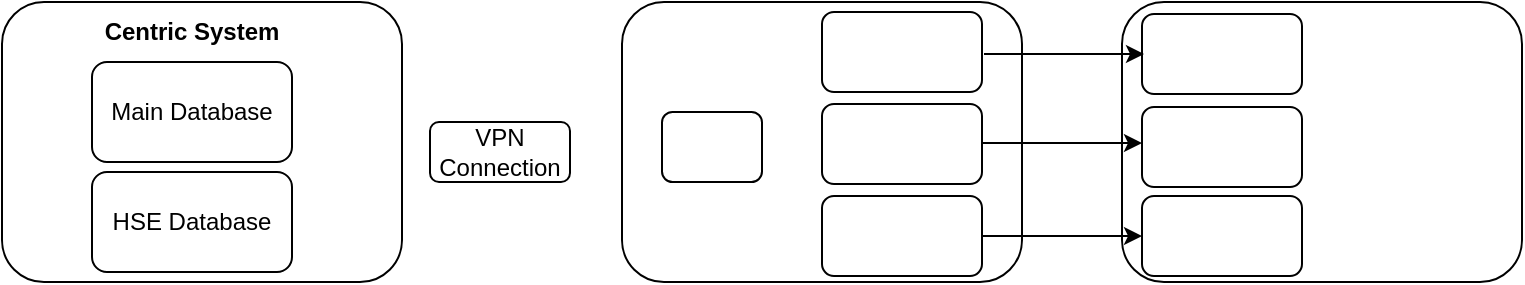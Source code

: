 <mxfile version="28.2.0">
  <diagram name="Page-1" id="jIP4dOiP6p94lRPrlZd7">
    <mxGraphModel dx="786" dy="451" grid="1" gridSize="10" guides="1" tooltips="1" connect="1" arrows="1" fold="1" page="1" pageScale="1" pageWidth="827" pageHeight="1169" math="0" shadow="0">
      <root>
        <mxCell id="0" />
        <mxCell id="1" parent="0" />
        <mxCell id="5bTmeMOrhkgi-TwzCqEz-2" value="" style="rounded=1;whiteSpace=wrap;html=1;" vertex="1" parent="1">
          <mxGeometry x="350" y="120" width="200" height="140" as="geometry" />
        </mxCell>
        <mxCell id="5bTmeMOrhkgi-TwzCqEz-4" value="" style="rounded=1;whiteSpace=wrap;html=1;" vertex="1" parent="1">
          <mxGeometry x="40" y="120" width="200" height="140" as="geometry" />
        </mxCell>
        <mxCell id="5bTmeMOrhkgi-TwzCqEz-5" value="" style="rounded=1;whiteSpace=wrap;html=1;" vertex="1" parent="1">
          <mxGeometry x="600" y="120" width="200" height="140" as="geometry" />
        </mxCell>
        <mxCell id="5bTmeMOrhkgi-TwzCqEz-6" value="&lt;div&gt;&lt;span style=&quot;background-color: transparent; color: light-dark(rgb(0, 0, 0), rgb(255, 255, 255));&quot;&gt;Main Database&lt;/span&gt;&lt;/div&gt;" style="rounded=1;whiteSpace=wrap;html=1;" vertex="1" parent="1">
          <mxGeometry x="85" y="150" width="100" height="50" as="geometry" />
        </mxCell>
        <mxCell id="5bTmeMOrhkgi-TwzCqEz-7" value="HSE Database" style="rounded=1;whiteSpace=wrap;html=1;" vertex="1" parent="1">
          <mxGeometry x="85" y="205" width="100" height="50" as="geometry" />
        </mxCell>
        <mxCell id="5bTmeMOrhkgi-TwzCqEz-8" value="Centric System" style="text;html=1;align=center;verticalAlign=middle;whiteSpace=wrap;rounded=0;fontStyle=1" vertex="1" parent="1">
          <mxGeometry x="90" y="120" width="90" height="30" as="geometry" />
        </mxCell>
        <mxCell id="5bTmeMOrhkgi-TwzCqEz-9" value="" style="rounded=1;whiteSpace=wrap;html=1;" vertex="1" parent="1">
          <mxGeometry x="370" y="175" width="50" height="35" as="geometry" />
        </mxCell>
        <mxCell id="5bTmeMOrhkgi-TwzCqEz-10" value="VPN&lt;br&gt;Connection" style="rounded=1;whiteSpace=wrap;html=1;" vertex="1" parent="1">
          <mxGeometry x="254" y="180" width="70" height="30" as="geometry" />
        </mxCell>
        <mxCell id="5bTmeMOrhkgi-TwzCqEz-11" value="" style="rounded=1;whiteSpace=wrap;html=1;" vertex="1" parent="1">
          <mxGeometry x="450" y="125" width="80" height="40" as="geometry" />
        </mxCell>
        <mxCell id="5bTmeMOrhkgi-TwzCqEz-12" value="" style="rounded=1;whiteSpace=wrap;html=1;" vertex="1" parent="1">
          <mxGeometry x="450" y="171" width="80" height="40" as="geometry" />
        </mxCell>
        <mxCell id="5bTmeMOrhkgi-TwzCqEz-19" value="" style="edgeStyle=orthogonalEdgeStyle;rounded=0;orthogonalLoop=1;jettySize=auto;html=1;" edge="1" parent="1" source="5bTmeMOrhkgi-TwzCqEz-13" target="5bTmeMOrhkgi-TwzCqEz-16">
          <mxGeometry relative="1" as="geometry" />
        </mxCell>
        <mxCell id="5bTmeMOrhkgi-TwzCqEz-13" value="" style="rounded=1;whiteSpace=wrap;html=1;" vertex="1" parent="1">
          <mxGeometry x="450" y="217" width="80" height="40" as="geometry" />
        </mxCell>
        <mxCell id="5bTmeMOrhkgi-TwzCqEz-14" value="" style="rounded=1;whiteSpace=wrap;html=1;" vertex="1" parent="1">
          <mxGeometry x="610" y="126" width="80" height="40" as="geometry" />
        </mxCell>
        <mxCell id="5bTmeMOrhkgi-TwzCqEz-15" value="" style="rounded=1;whiteSpace=wrap;html=1;" vertex="1" parent="1">
          <mxGeometry x="610" y="172.5" width="80" height="40" as="geometry" />
        </mxCell>
        <mxCell id="5bTmeMOrhkgi-TwzCqEz-16" value="" style="rounded=1;whiteSpace=wrap;html=1;" vertex="1" parent="1">
          <mxGeometry x="610" y="217" width="80" height="40" as="geometry" />
        </mxCell>
        <mxCell id="5bTmeMOrhkgi-TwzCqEz-21" value="" style="edgeStyle=orthogonalEdgeStyle;rounded=0;orthogonalLoop=1;jettySize=auto;html=1;" edge="1" parent="1">
          <mxGeometry relative="1" as="geometry">
            <mxPoint x="530" y="190.5" as="sourcePoint" />
            <mxPoint x="610" y="190.5" as="targetPoint" />
          </mxGeometry>
        </mxCell>
        <mxCell id="5bTmeMOrhkgi-TwzCqEz-23" value="" style="edgeStyle=orthogonalEdgeStyle;rounded=0;orthogonalLoop=1;jettySize=auto;html=1;" edge="1" parent="1">
          <mxGeometry relative="1" as="geometry">
            <mxPoint x="531" y="146" as="sourcePoint" />
            <mxPoint x="611" y="146" as="targetPoint" />
          </mxGeometry>
        </mxCell>
      </root>
    </mxGraphModel>
  </diagram>
</mxfile>
